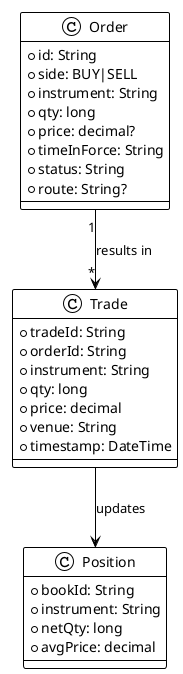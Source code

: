 @startuml TradingAggregates
!theme plain

class Order {
  +id: String
  +side: BUY|SELL
  +instrument: String
  +qty: long
  +price: decimal?
  +timeInForce: String
  +status: String
  +route: String?
}

class Trade {
  +tradeId: String
  +orderId: String
  +instrument: String
  +qty: long
  +price: decimal
  +venue: String
  +timestamp: DateTime
}

class Position {
  +bookId: String
  +instrument: String
  +netQty: long
  +avgPrice: decimal
}

Order "1" --> "*" Trade : results in
Trade --> Position : updates

@enduml